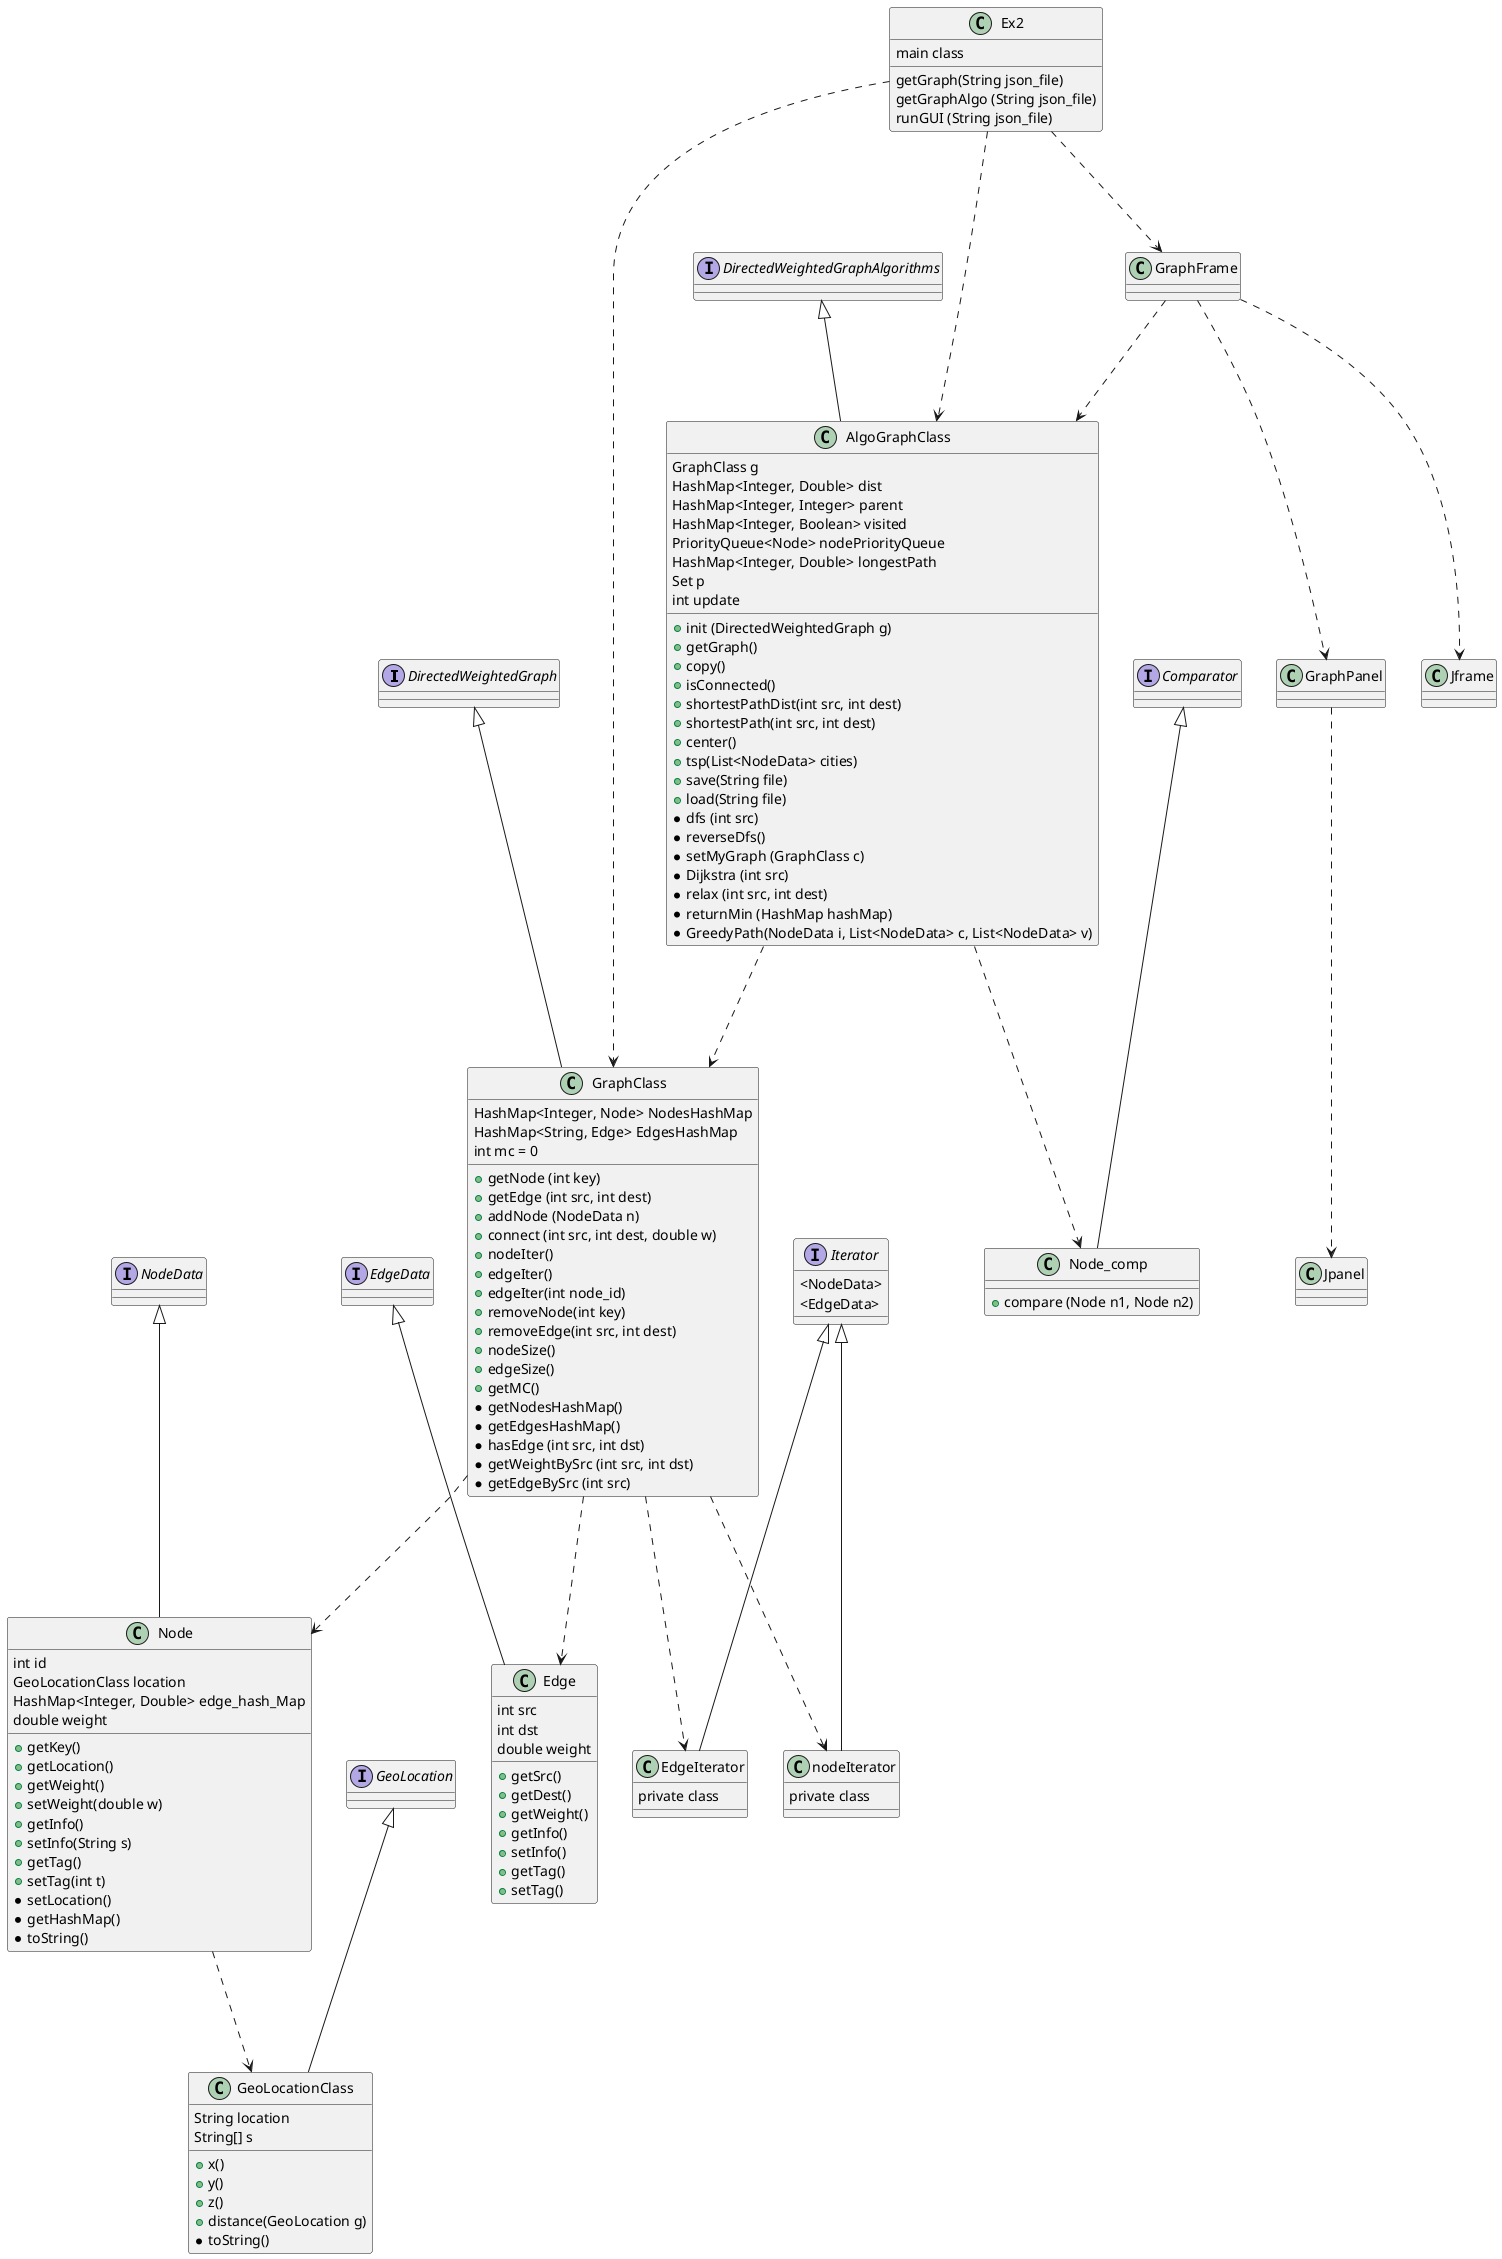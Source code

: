 @startuml
'https://plantuml.com/class-diagram

interface DirectedWeightedGraph
interface DirectedWeightedGraphAlgorithms
interface EdgeData
interface GeoLocation
interface NodeData

interface Iterator
interface Comparator

class Ex2
class GraphClass
class AlgoGraphClass
class Edge
class Node
class Node_comp
class GeoLocationClass
class GraphFrame
class GraphPanel
class nodeIterator
class EdgeIterator
class Jframe
class Jpanel

Ex2...>AlgoGraphClass
Ex2..>GraphClass

Ex2...>GraphFrame
GraphFrame ...>GraphPanel



DirectedWeightedGraph <|--- GraphClass
DirectedWeightedGraphAlgorithms <|--- AlgoGraphClass
GeoLocation <|--- GeoLocationClass
NodeData <|--- Node
EdgeData <|--- Edge
Iterator <|---nodeIterator
Iterator <|--- EdgeIterator
Comparator <|--- Node_comp

GraphFrame ...>Jframe
GraphPanel ...> Jpanel

AlgoGraphClass ...> GraphClass
AlgoGraphClass ...>Node_comp
Node ...>GeoLocationClass

GraphClass ...> Node
GraphClass ...> Edge
GraphClass ...>nodeIterator
GraphClass ...>EdgeIterator
GraphFrame ...>AlgoGraphClass


class Ex2{
main class
}

class GraphClass{
HashMap<Integer, Node> NodesHashMap
 HashMap<String, Edge> EdgesHashMap
 int mc = 0
+getNode (int key)
+getEdge (int src, int dest)
+addNode (NodeData n)
+connect (int src, int dest, double w)
+nodeIter()
+edgeIter()
+edgeIter(int node_id)
+removeNode(int key)
+removeEdge(int src, int dest)
+nodeSize()
+edgeSize()
+getMC()


*getNodesHashMap()
*getEdgesHashMap()
*hasEdge (int src, int dst)
*getWeightBySrc (int src, int dst)
*getEdgeBySrc (int src)

}
class AlgoGraphClass{
GraphClass g
HashMap<Integer, Double> dist
HashMap<Integer, Integer> parent
HashMap<Integer, Boolean> visited
PriorityQueue<Node> nodePriorityQueue
HashMap<Integer, Double> longestPath
Set p
int update

+init (DirectedWeightedGraph g)
+getGraph()
+copy()
+isConnected()
+shortestPathDist(int src, int dest)
+shortestPath(int src, int dest)
+center()
+tsp(List<NodeData> cities)
+save(String file)
+load(String file)
*dfs (int src)
*reverseDfs()
*setMyGraph (GraphClass c)
*Dijkstra (int src)
*relax (int src, int dest)
*returnMin (HashMap hashMap)
*GreedyPath(NodeData i, List<NodeData> c, List<NodeData> v)
}
class nodeIterator{
private class
}
class EdgeIterator{
private class
}
class Node{
int id
GeoLocationClass location
HashMap<Integer, Double> edge_hash_Map
double weight

+getKey()
+getLocation()
+getWeight()
+setWeight(double w)
+getInfo()
+setInfo(String s)
+getTag()
+setTag(int t)
*setLocation()
*getHashMap()
*toString()

}
class Edge{
int src
int dst
double weight
+getSrc()
+getDest()
+getWeight()
+getInfo()
+setInfo()
+getTag()
+setTag()
}
class GeoLocationClass{
String location
String[] s

+x()
+y()
+z()
+distance(GeoLocation g)
*toString()




}
class Node_comp{
+compare (Node n1, Node n2)
}


interface Iterator{
<NodeData>
<EdgeData>
}
class Ex2{
getGraph(String json_file)
getGraphAlgo (String json_file)
runGUI (String json_file)

}





@enduml